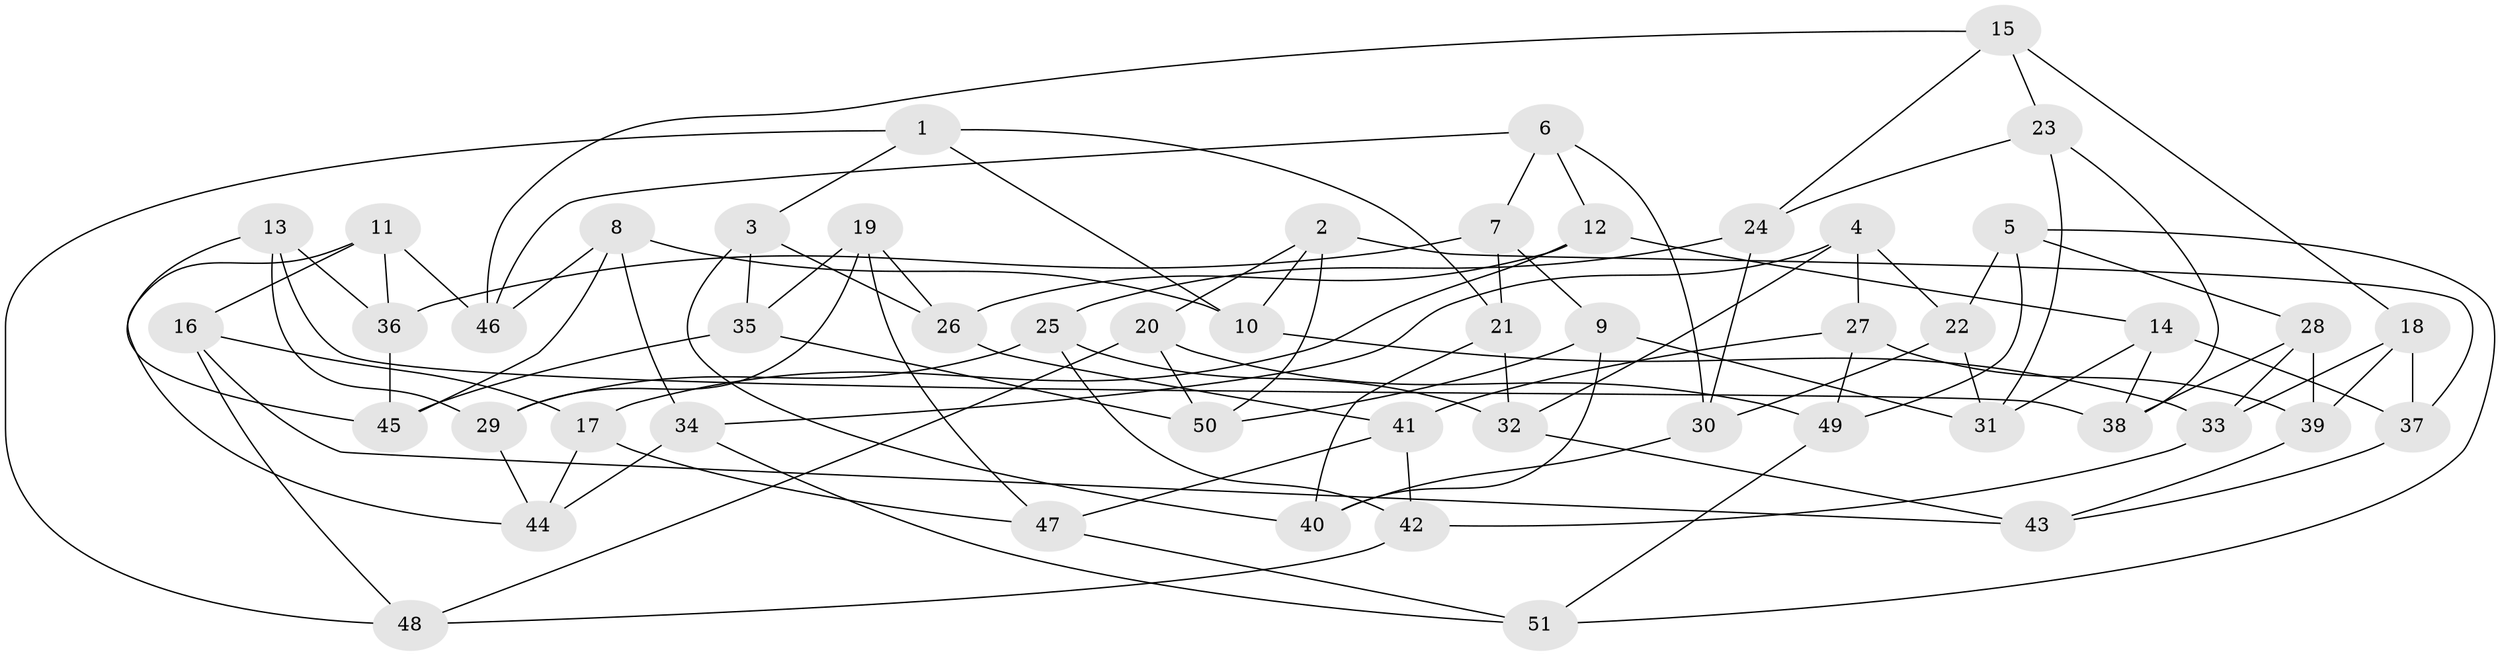 // Generated by graph-tools (version 1.1) at 2025/16/03/09/25 04:16:25]
// undirected, 51 vertices, 102 edges
graph export_dot {
graph [start="1"]
  node [color=gray90,style=filled];
  1;
  2;
  3;
  4;
  5;
  6;
  7;
  8;
  9;
  10;
  11;
  12;
  13;
  14;
  15;
  16;
  17;
  18;
  19;
  20;
  21;
  22;
  23;
  24;
  25;
  26;
  27;
  28;
  29;
  30;
  31;
  32;
  33;
  34;
  35;
  36;
  37;
  38;
  39;
  40;
  41;
  42;
  43;
  44;
  45;
  46;
  47;
  48;
  49;
  50;
  51;
  1 -- 3;
  1 -- 48;
  1 -- 10;
  1 -- 21;
  2 -- 20;
  2 -- 50;
  2 -- 37;
  2 -- 10;
  3 -- 40;
  3 -- 35;
  3 -- 26;
  4 -- 27;
  4 -- 34;
  4 -- 32;
  4 -- 22;
  5 -- 51;
  5 -- 22;
  5 -- 49;
  5 -- 28;
  6 -- 12;
  6 -- 30;
  6 -- 7;
  6 -- 46;
  7 -- 36;
  7 -- 21;
  7 -- 9;
  8 -- 34;
  8 -- 45;
  8 -- 10;
  8 -- 46;
  9 -- 50;
  9 -- 31;
  9 -- 40;
  10 -- 33;
  11 -- 46;
  11 -- 36;
  11 -- 16;
  11 -- 44;
  12 -- 14;
  12 -- 17;
  12 -- 26;
  13 -- 29;
  13 -- 36;
  13 -- 45;
  13 -- 38;
  14 -- 38;
  14 -- 31;
  14 -- 37;
  15 -- 24;
  15 -- 18;
  15 -- 23;
  15 -- 46;
  16 -- 48;
  16 -- 43;
  16 -- 17;
  17 -- 44;
  17 -- 47;
  18 -- 37;
  18 -- 33;
  18 -- 39;
  19 -- 29;
  19 -- 47;
  19 -- 35;
  19 -- 26;
  20 -- 49;
  20 -- 48;
  20 -- 50;
  21 -- 32;
  21 -- 40;
  22 -- 31;
  22 -- 30;
  23 -- 31;
  23 -- 38;
  23 -- 24;
  24 -- 25;
  24 -- 30;
  25 -- 29;
  25 -- 32;
  25 -- 42;
  26 -- 41;
  27 -- 41;
  27 -- 49;
  27 -- 39;
  28 -- 33;
  28 -- 38;
  28 -- 39;
  29 -- 44;
  30 -- 40;
  32 -- 43;
  33 -- 42;
  34 -- 51;
  34 -- 44;
  35 -- 45;
  35 -- 50;
  36 -- 45;
  37 -- 43;
  39 -- 43;
  41 -- 42;
  41 -- 47;
  42 -- 48;
  47 -- 51;
  49 -- 51;
}
